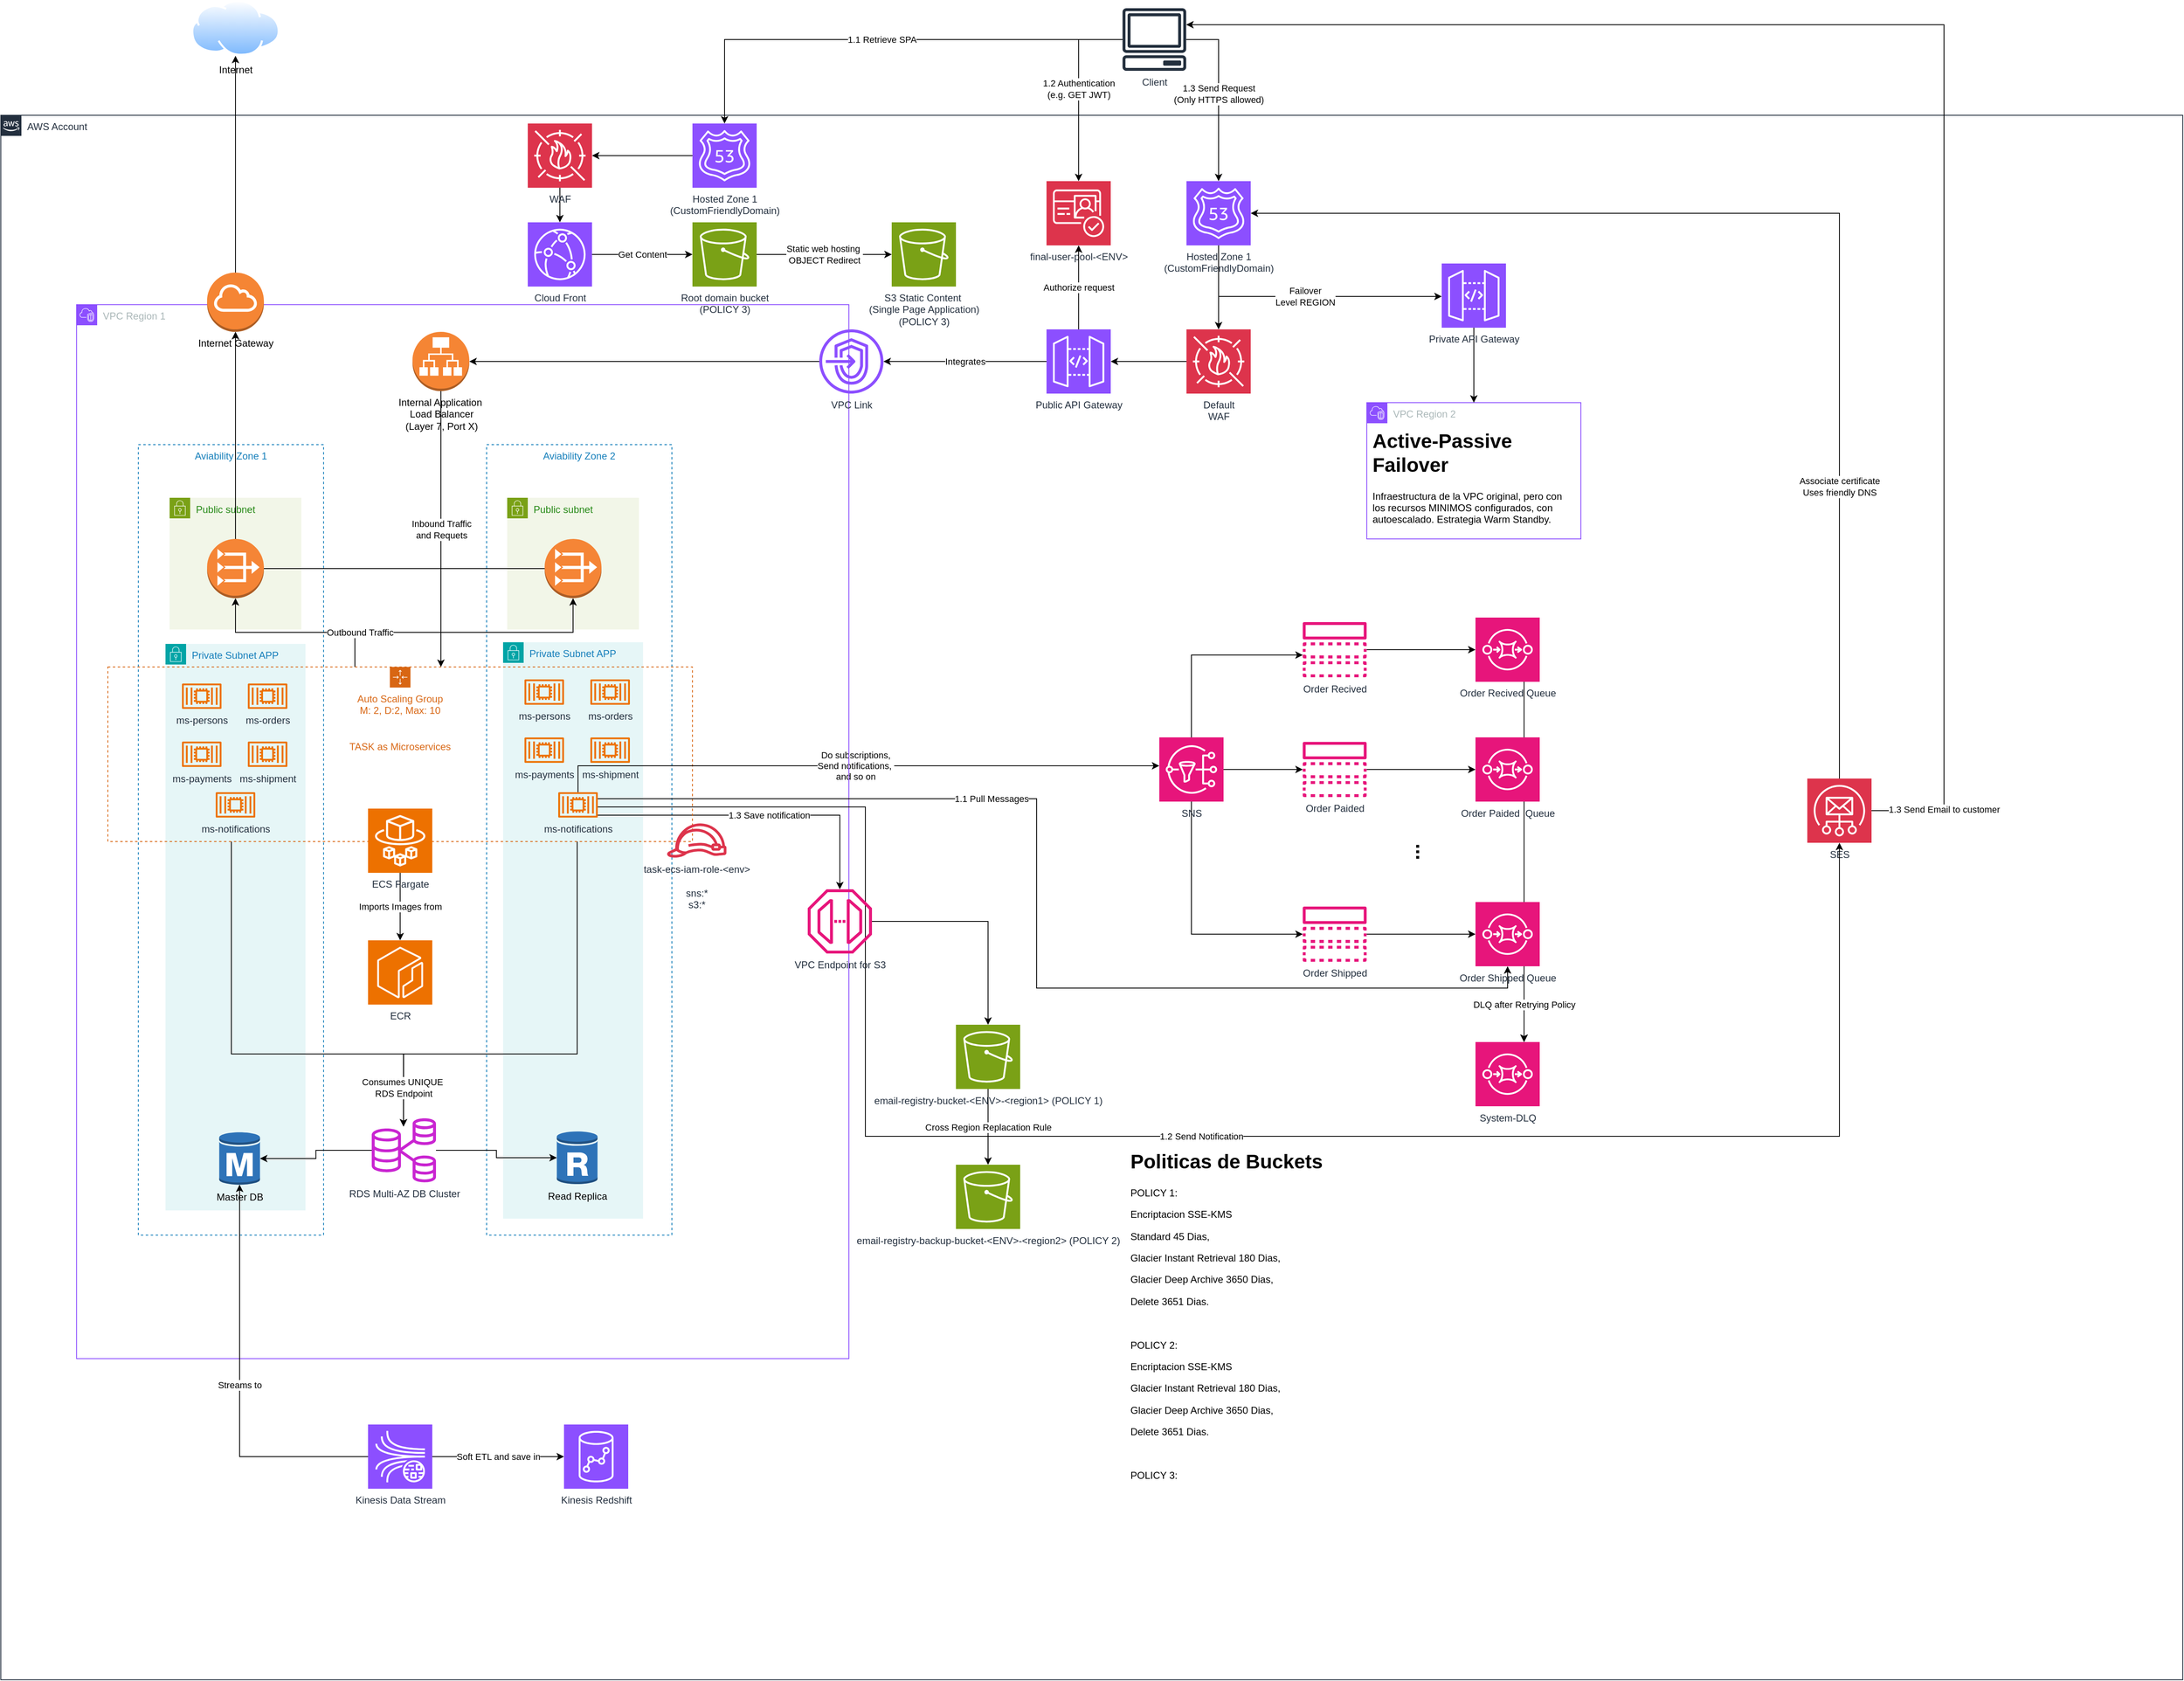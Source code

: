 <mxfile version="26.0.16">
  <diagram name="Página-1" id="UeyDWp3atbMxSJS5Hcny">
    <mxGraphModel dx="2193" dy="1872" grid="1" gridSize="10" guides="1" tooltips="1" connect="1" arrows="1" fold="1" page="1" pageScale="1" pageWidth="827" pageHeight="1169" math="0" shadow="0">
      <root>
        <mxCell id="0" />
        <mxCell id="1" parent="0" />
        <mxCell id="W8wxUIG6hcebt33dwh8t-103" value="Public subnet" style="points=[[0,0],[0.25,0],[0.5,0],[0.75,0],[1,0],[1,0.25],[1,0.5],[1,0.75],[1,1],[0.75,1],[0.5,1],[0.25,1],[0,1],[0,0.75],[0,0.5],[0,0.25]];outlineConnect=0;gradientColor=none;html=1;whiteSpace=wrap;fontSize=12;fontStyle=0;container=0;pointerEvents=0;collapsible=0;recursiveResize=0;shape=mxgraph.aws4.group;grIcon=mxgraph.aws4.group_security_group;grStroke=0;strokeColor=#7AA116;fillColor=#F2F6E8;verticalAlign=top;align=left;spacingLeft=30;fontColor=#248814;dashed=0;movable=1;resizable=1;rotatable=1;deletable=1;editable=1;locked=0;connectable=1;" parent="1" vertex="1">
          <mxGeometry x="35" y="364.5" width="160" height="160" as="geometry" />
        </mxCell>
        <mxCell id="W8wxUIG6hcebt33dwh8t-148" value="Aviability Zone 2" style="fillColor=none;strokeColor=#147EBA;dashed=1;verticalAlign=top;fontStyle=0;fontColor=#147EBA;whiteSpace=wrap;html=1;" parent="1" vertex="1">
          <mxGeometry x="10" y="300" width="225" height="960" as="geometry" />
        </mxCell>
        <mxCell id="W8wxUIG6hcebt33dwh8t-147" value="Aviability Zone 1" style="fillColor=none;strokeColor=#147EBA;dashed=1;verticalAlign=top;fontStyle=0;fontColor=#147EBA;whiteSpace=wrap;html=1;" parent="1" vertex="1">
          <mxGeometry x="-413" y="300" width="225" height="960" as="geometry" />
        </mxCell>
        <mxCell id="W8wxUIG6hcebt33dwh8t-63" value="Public subnet" style="points=[[0,0],[0.25,0],[0.5,0],[0.75,0],[1,0],[1,0.25],[1,0.5],[1,0.75],[1,1],[0.75,1],[0.5,1],[0.25,1],[0,1],[0,0.75],[0,0.5],[0,0.25]];outlineConnect=0;gradientColor=none;html=1;whiteSpace=wrap;fontSize=12;fontStyle=0;container=0;pointerEvents=0;collapsible=0;recursiveResize=0;shape=mxgraph.aws4.group;grIcon=mxgraph.aws4.group_security_group;grStroke=0;strokeColor=#7AA116;fillColor=#F2F6E8;verticalAlign=top;align=left;spacingLeft=30;fontColor=#248814;dashed=0;" parent="1" vertex="1">
          <mxGeometry x="-375" y="364.5" width="160" height="160" as="geometry" />
        </mxCell>
        <mxCell id="W8wxUIG6hcebt33dwh8t-146" style="edgeStyle=orthogonalEdgeStyle;rounded=0;orthogonalLoop=1;jettySize=auto;html=1;entryX=0.5;entryY=1;entryDx=0;entryDy=0;entryPerimeter=0;" parent="1" source="W8wxUIG6hcebt33dwh8t-104" target="W8wxUIG6hcebt33dwh8t-142" edge="1">
          <mxGeometry relative="1" as="geometry" />
        </mxCell>
        <mxCell id="W8wxUIG6hcebt33dwh8t-137" value="AWS Account" style="points=[[0,0],[0.25,0],[0.5,0],[0.75,0],[1,0],[1,0.25],[1,0.5],[1,0.75],[1,1],[0.75,1],[0.5,1],[0.25,1],[0,1],[0,0.75],[0,0.5],[0,0.25]];outlineConnect=0;gradientColor=none;html=1;whiteSpace=wrap;fontSize=12;fontStyle=0;container=0;pointerEvents=0;collapsible=0;recursiveResize=0;shape=mxgraph.aws4.group;grIcon=mxgraph.aws4.group_aws_cloud_alt;strokeColor=#232F3E;fillColor=none;verticalAlign=top;align=left;spacingLeft=30;fontColor=#232F3E;dashed=0;" parent="1" vertex="1">
          <mxGeometry x="-580" y="-100" width="2650" height="1900" as="geometry" />
        </mxCell>
        <mxCell id="W8wxUIG6hcebt33dwh8t-102" value="Private Subnet APP" style="points=[[0,0],[0.25,0],[0.5,0],[0.75,0],[1,0],[1,0.25],[1,0.5],[1,0.75],[1,1],[0.75,1],[0.5,1],[0.25,1],[0,1],[0,0.75],[0,0.5],[0,0.25]];outlineConnect=0;gradientColor=none;html=1;whiteSpace=wrap;fontSize=12;fontStyle=0;container=0;pointerEvents=0;collapsible=0;recursiveResize=0;shape=mxgraph.aws4.group;grIcon=mxgraph.aws4.group_security_group;grStroke=0;strokeColor=#00A4A6;fillColor=#E6F6F7;verticalAlign=top;align=left;spacingLeft=30;fontColor=#147EBA;dashed=0;movable=1;resizable=1;rotatable=1;deletable=1;editable=1;locked=0;connectable=1;" parent="1" vertex="1">
          <mxGeometry x="30" y="540" width="170" height="700" as="geometry" />
        </mxCell>
        <mxCell id="W8wxUIG6hcebt33dwh8t-8" style="edgeStyle=orthogonalEdgeStyle;rounded=0;orthogonalLoop=1;jettySize=auto;html=1;" parent="1" source="W8wxUIG6hcebt33dwh8t-2" target="W8wxUIG6hcebt33dwh8t-4" edge="1">
          <mxGeometry relative="1" as="geometry">
            <Array as="points">
              <mxPoint x="866" y="555.5" />
            </Array>
          </mxGeometry>
        </mxCell>
        <mxCell id="W8wxUIG6hcebt33dwh8t-9" style="edgeStyle=orthogonalEdgeStyle;rounded=0;orthogonalLoop=1;jettySize=auto;html=1;" parent="1" source="W8wxUIG6hcebt33dwh8t-2" target="W8wxUIG6hcebt33dwh8t-5" edge="1">
          <mxGeometry relative="1" as="geometry" />
        </mxCell>
        <mxCell id="W8wxUIG6hcebt33dwh8t-10" style="edgeStyle=orthogonalEdgeStyle;rounded=0;orthogonalLoop=1;jettySize=auto;html=1;" parent="1" source="W8wxUIG6hcebt33dwh8t-2" target="W8wxUIG6hcebt33dwh8t-6" edge="1">
          <mxGeometry relative="1" as="geometry">
            <Array as="points">
              <mxPoint x="866" y="894.5" />
            </Array>
          </mxGeometry>
        </mxCell>
        <mxCell id="W8wxUIG6hcebt33dwh8t-2" value="SNS" style="sketch=0;points=[[0,0,0],[0.25,0,0],[0.5,0,0],[0.75,0,0],[1,0,0],[0,1,0],[0.25,1,0],[0.5,1,0],[0.75,1,0],[1,1,0],[0,0.25,0],[0,0.5,0],[0,0.75,0],[1,0.25,0],[1,0.5,0],[1,0.75,0]];outlineConnect=0;fontColor=#232F3E;fillColor=#E7157B;strokeColor=#ffffff;dashed=0;verticalLabelPosition=bottom;verticalAlign=top;align=center;html=1;fontSize=12;fontStyle=0;aspect=fixed;shape=mxgraph.aws4.resourceIcon;resIcon=mxgraph.aws4.sns;" parent="1" vertex="1">
          <mxGeometry x="827" y="655.5" width="78" height="78" as="geometry" />
        </mxCell>
        <mxCell id="W8wxUIG6hcebt33dwh8t-18" style="edgeStyle=orthogonalEdgeStyle;rounded=0;orthogonalLoop=1;jettySize=auto;html=1;" parent="1" source="W8wxUIG6hcebt33dwh8t-4" target="W8wxUIG6hcebt33dwh8t-13" edge="1">
          <mxGeometry relative="1" as="geometry" />
        </mxCell>
        <mxCell id="W8wxUIG6hcebt33dwh8t-4" value="Order Recived" style="sketch=0;outlineConnect=0;fontColor=#232F3E;gradientColor=none;fillColor=#E7157B;strokeColor=none;dashed=0;verticalLabelPosition=bottom;verticalAlign=top;align=center;html=1;fontSize=12;fontStyle=0;aspect=fixed;pointerEvents=1;shape=mxgraph.aws4.topic;" parent="1" vertex="1">
          <mxGeometry x="1001" y="515.5" width="78" height="67" as="geometry" />
        </mxCell>
        <mxCell id="W8wxUIG6hcebt33dwh8t-17" style="edgeStyle=orthogonalEdgeStyle;rounded=0;orthogonalLoop=1;jettySize=auto;html=1;" parent="1" source="W8wxUIG6hcebt33dwh8t-5" target="W8wxUIG6hcebt33dwh8t-14" edge="1">
          <mxGeometry relative="1" as="geometry" />
        </mxCell>
        <mxCell id="W8wxUIG6hcebt33dwh8t-5" value="Order Paided" style="sketch=0;outlineConnect=0;fontColor=#232F3E;gradientColor=none;fillColor=#E7157B;strokeColor=none;dashed=0;verticalLabelPosition=bottom;verticalAlign=top;align=center;html=1;fontSize=12;fontStyle=0;aspect=fixed;pointerEvents=1;shape=mxgraph.aws4.topic;" parent="1" vertex="1">
          <mxGeometry x="1001" y="661" width="78" height="67" as="geometry" />
        </mxCell>
        <mxCell id="W8wxUIG6hcebt33dwh8t-16" style="edgeStyle=orthogonalEdgeStyle;rounded=0;orthogonalLoop=1;jettySize=auto;html=1;" parent="1" source="W8wxUIG6hcebt33dwh8t-6" target="W8wxUIG6hcebt33dwh8t-15" edge="1">
          <mxGeometry relative="1" as="geometry" />
        </mxCell>
        <mxCell id="W8wxUIG6hcebt33dwh8t-6" value="Order Shipped" style="sketch=0;outlineConnect=0;fontColor=#232F3E;gradientColor=none;fillColor=#E7157B;strokeColor=none;dashed=0;verticalLabelPosition=bottom;verticalAlign=top;align=center;html=1;fontSize=12;fontStyle=0;aspect=fixed;pointerEvents=1;shape=mxgraph.aws4.topic;" parent="1" vertex="1">
          <mxGeometry x="1001" y="861" width="78" height="67" as="geometry" />
        </mxCell>
        <mxCell id="W8wxUIG6hcebt33dwh8t-34" value="Cross Region Replacation Rule" style="edgeStyle=orthogonalEdgeStyle;rounded=0;orthogonalLoop=1;jettySize=auto;html=1;" parent="1" source="W8wxUIG6hcebt33dwh8t-11" target="W8wxUIG6hcebt33dwh8t-33" edge="1">
          <mxGeometry relative="1" as="geometry">
            <mxPoint as="offset" />
          </mxGeometry>
        </mxCell>
        <mxCell id="W8wxUIG6hcebt33dwh8t-11" value="email-registry-bucket-&amp;lt;ENV&amp;gt;-&amp;lt;region1&amp;gt; (POLICY 1)" style="sketch=0;points=[[0,0,0],[0.25,0,0],[0.5,0,0],[0.75,0,0],[1,0,0],[0,1,0],[0.25,1,0],[0.5,1,0],[0.75,1,0],[1,1,0],[0,0.25,0],[0,0.5,0],[0,0.75,0],[1,0.25,0],[1,0.5,0],[1,0.75,0]];outlineConnect=0;fontColor=#232F3E;fillColor=#7AA116;strokeColor=#ffffff;dashed=0;verticalLabelPosition=bottom;verticalAlign=top;align=center;html=1;fontSize=12;fontStyle=0;aspect=fixed;shape=mxgraph.aws4.resourceIcon;resIcon=mxgraph.aws4.s3;" parent="1" vertex="1">
          <mxGeometry x="580" y="1004.5" width="78" height="78" as="geometry" />
        </mxCell>
        <mxCell id="W8wxUIG6hcebt33dwh8t-12" value="&lt;h1 style=&quot;margin-top: 0px;&quot;&gt;Politicas de Buckets&lt;/h1&gt;&lt;p&gt;&lt;span style=&quot;background-color: transparent; color: light-dark(rgb(0, 0, 0), rgb(255, 255, 255));&quot;&gt;POLICY 1:&lt;/span&gt;&lt;br&gt;&lt;/p&gt;&lt;p&gt;Encriptacion SSE-KMS&lt;span style=&quot;background-color: transparent; color: light-dark(rgb(0, 0, 0), rgb(255, 255, 255));&quot;&gt;&lt;br&gt;&lt;/span&gt;&lt;/p&gt;&lt;p&gt;Standard 45 Dias,&lt;/p&gt;&lt;p&gt;Glacier Instant Retrieval 180 Dias,&lt;/p&gt;&lt;p&gt;&lt;span style=&quot;background-color: transparent; color: light-dark(rgb(0, 0, 0), rgb(255, 255, 255));&quot;&gt;Glacier Deep Archive 3650 Dias,&lt;/span&gt;&lt;br&gt;&lt;/p&gt;&lt;p&gt;&lt;span style=&quot;background-color: transparent; color: light-dark(rgb(0, 0, 0), rgb(255, 255, 255));&quot;&gt;Delete 3651 Dias.&lt;/span&gt;&lt;/p&gt;&lt;p&gt;&lt;span style=&quot;background-color: transparent; color: light-dark(rgb(0, 0, 0), rgb(255, 255, 255));&quot;&gt;&lt;br&gt;&lt;/span&gt;&lt;/p&gt;&lt;p&gt;POLICY 2:&lt;/p&gt;&lt;p&gt;Encriptacion SSE-KMS&lt;br&gt;&lt;/p&gt;&lt;p&gt;&lt;span style=&quot;background-color: transparent; color: light-dark(rgb(0, 0, 0), rgb(255, 255, 255));&quot;&gt;Glacier Instant Retrieval 180 Dias,&lt;/span&gt;&lt;br&gt;&lt;/p&gt;&lt;p&gt;&lt;span style=&quot;background-color: transparent; color: light-dark(rgb(0, 0, 0), rgb(255, 255, 255));&quot;&gt;Glacier Deep Archive 3650 Dias,&lt;/span&gt;&lt;br&gt;&lt;/p&gt;&lt;p&gt;&lt;span style=&quot;background-color: transparent; color: light-dark(rgb(0, 0, 0), rgb(255, 255, 255));&quot;&gt;Delete 3651 Dias.&lt;/span&gt;&lt;/p&gt;&lt;p&gt;&lt;span style=&quot;background-color: transparent; color: light-dark(rgb(0, 0, 0), rgb(255, 255, 255));&quot;&gt;&lt;br&gt;&lt;/span&gt;&lt;/p&gt;&lt;p&gt;&lt;span style=&quot;background-color: transparent; color: light-dark(rgb(0, 0, 0), rgb(255, 255, 255));&quot;&gt;POLICY 3:&lt;/span&gt;&lt;/p&gt;&lt;p&gt;&lt;span style=&quot;background-color: transparent; color: light-dark(rgb(0, 0, 0), rgb(255, 255, 255));&quot;&gt;&lt;br&gt;&lt;/span&gt;&lt;/p&gt;" style="text;html=1;whiteSpace=wrap;overflow=hidden;rounded=0;" parent="1" vertex="1">
          <mxGeometry x="790" y="1150" width="380" height="600" as="geometry" />
        </mxCell>
        <mxCell id="W8wxUIG6hcebt33dwh8t-37" style="edgeStyle=orthogonalEdgeStyle;rounded=0;orthogonalLoop=1;jettySize=auto;html=1;" parent="1" edge="1">
          <mxGeometry relative="1" as="geometry">
            <mxPoint x="1270" y="588" as="sourcePoint" />
            <mxPoint x="1270" y="1025.5" as="targetPoint" />
          </mxGeometry>
        </mxCell>
        <mxCell id="W8wxUIG6hcebt33dwh8t-13" value="Order Recived Queue" style="sketch=0;points=[[0,0,0],[0.25,0,0],[0.5,0,0],[0.75,0,0],[1,0,0],[0,1,0],[0.25,1,0],[0.5,1,0],[0.75,1,0],[1,1,0],[0,0.25,0],[0,0.5,0],[0,0.75,0],[1,0.25,0],[1,0.5,0],[1,0.75,0]];outlineConnect=0;fontColor=#232F3E;fillColor=#E7157B;strokeColor=#ffffff;dashed=0;verticalLabelPosition=bottom;verticalAlign=top;align=center;html=1;fontSize=12;fontStyle=0;aspect=fixed;shape=mxgraph.aws4.resourceIcon;resIcon=mxgraph.aws4.sqs;" parent="1" vertex="1">
          <mxGeometry x="1211" y="510" width="78" height="78" as="geometry" />
        </mxCell>
        <mxCell id="W8wxUIG6hcebt33dwh8t-38" style="edgeStyle=orthogonalEdgeStyle;rounded=0;orthogonalLoop=1;jettySize=auto;html=1;" parent="1" edge="1">
          <mxGeometry relative="1" as="geometry">
            <mxPoint x="1270" y="733.5" as="sourcePoint" />
            <mxPoint x="1270" y="1025.5" as="targetPoint" />
          </mxGeometry>
        </mxCell>
        <mxCell id="W8wxUIG6hcebt33dwh8t-14" value="Order Paided&amp;nbsp;&amp;nbsp;Queue" style="sketch=0;points=[[0,0,0],[0.25,0,0],[0.5,0,0],[0.75,0,0],[1,0,0],[0,1,0],[0.25,1,0],[0.5,1,0],[0.75,1,0],[1,1,0],[0,0.25,0],[0,0.5,0],[0,0.75,0],[1,0.25,0],[1,0.5,0],[1,0.75,0]];outlineConnect=0;fontColor=#232F3E;fillColor=#E7157B;strokeColor=#ffffff;dashed=0;verticalLabelPosition=bottom;verticalAlign=top;align=center;html=1;fontSize=12;fontStyle=0;aspect=fixed;shape=mxgraph.aws4.resourceIcon;resIcon=mxgraph.aws4.sqs;" parent="1" vertex="1">
          <mxGeometry x="1211" y="655.5" width="78" height="78" as="geometry" />
        </mxCell>
        <mxCell id="W8wxUIG6hcebt33dwh8t-15" value="Order Shipped Queue" style="sketch=0;points=[[0,0,0],[0.25,0,0],[0.5,0,0],[0.75,0,0],[1,0,0],[0,1,0],[0.25,1,0],[0.5,1,0],[0.75,1,0],[1,1,0],[0,0.25,0],[0,0.5,0],[0,0.75,0],[1,0.25,0],[1,0.5,0],[1,0.75,0]];outlineConnect=0;fontColor=#232F3E;fillColor=#E7157B;strokeColor=#ffffff;dashed=0;verticalLabelPosition=bottom;verticalAlign=top;align=center;html=1;fontSize=12;fontStyle=0;aspect=fixed;shape=mxgraph.aws4.resourceIcon;resIcon=mxgraph.aws4.sqs;" parent="1" vertex="1">
          <mxGeometry x="1211" y="855.5" width="78" height="78" as="geometry" />
        </mxCell>
        <mxCell id="W8wxUIG6hcebt33dwh8t-32" value="1.3 Save notification" style="edgeStyle=orthogonalEdgeStyle;rounded=0;orthogonalLoop=1;jettySize=auto;html=1;" parent="1" source="W8wxUIG6hcebt33dwh8t-128" target="yXCmuLq85bu9272WF-M7-2" edge="1">
          <mxGeometry x="0.084" relative="1" as="geometry">
            <mxPoint x="619" y="783.5" as="sourcePoint" />
            <Array as="points">
              <mxPoint x="439" y="750" />
            </Array>
            <mxPoint as="offset" />
          </mxGeometry>
        </mxCell>
        <mxCell id="W8wxUIG6hcebt33dwh8t-151" value="1.3 Send Email to customer" style="edgeStyle=orthogonalEdgeStyle;rounded=0;orthogonalLoop=1;jettySize=auto;html=1;" parent="1" source="W8wxUIG6hcebt33dwh8t-23" target="W8wxUIG6hcebt33dwh8t-45" edge="1">
          <mxGeometry x="-0.909" relative="1" as="geometry">
            <Array as="points">
              <mxPoint x="1780" y="744" />
              <mxPoint x="1780" y="-210" />
            </Array>
            <mxPoint as="offset" />
          </mxGeometry>
        </mxCell>
        <mxCell id="W8wxUIG6hcebt33dwh8t-23" value="SES" style="sketch=0;points=[[0,0,0],[0.25,0,0],[0.5,0,0],[0.75,0,0],[1,0,0],[0,1,0],[0.25,1,0],[0.5,1,0],[0.75,1,0],[1,1,0],[0,0.25,0],[0,0.5,0],[0,0.75,0],[1,0.25,0],[1,0.5,0],[1,0.75,0]];outlineConnect=0;fontColor=#232F3E;fillColor=#DD344C;strokeColor=#ffffff;dashed=0;verticalLabelPosition=bottom;verticalAlign=top;align=center;html=1;fontSize=12;fontStyle=0;aspect=fixed;shape=mxgraph.aws4.resourceIcon;resIcon=mxgraph.aws4.simple_email_service;" parent="1" vertex="1">
          <mxGeometry x="1614" y="705.5" width="78" height="78" as="geometry" />
        </mxCell>
        <mxCell id="W8wxUIG6hcebt33dwh8t-53" style="edgeStyle=orthogonalEdgeStyle;rounded=0;orthogonalLoop=1;jettySize=auto;html=1;" parent="1" source="W8wxUIG6hcebt33dwh8t-28" target="W8wxUIG6hcebt33dwh8t-52" edge="1">
          <mxGeometry relative="1" as="geometry" />
        </mxCell>
        <mxCell id="vb863O5oUdCs1b9omrCE-2" value="Failover&lt;div&gt;Level REGION&lt;/div&gt;" style="edgeStyle=orthogonalEdgeStyle;rounded=0;orthogonalLoop=1;jettySize=auto;html=1;" parent="1" source="W8wxUIG6hcebt33dwh8t-28" target="W8wxUIG6hcebt33dwh8t-157" edge="1">
          <mxGeometry relative="1" as="geometry">
            <Array as="points">
              <mxPoint x="899" y="120" />
            </Array>
          </mxGeometry>
        </mxCell>
        <mxCell id="W8wxUIG6hcebt33dwh8t-28" value="Hosted Zone 1&lt;div&gt;(CustomFriendlyDomain)&lt;/div&gt;" style="sketch=0;points=[[0,0,0],[0.25,0,0],[0.5,0,0],[0.75,0,0],[1,0,0],[0,1,0],[0.25,1,0],[0.5,1,0],[0.75,1,0],[1,1,0],[0,0.25,0],[0,0.5,0],[0,0.75,0],[1,0.25,0],[1,0.5,0],[1,0.75,0]];outlineConnect=0;fontColor=#232F3E;fillColor=#8C4FFF;strokeColor=#ffffff;dashed=0;verticalLabelPosition=bottom;verticalAlign=top;align=center;html=1;fontSize=12;fontStyle=0;aspect=fixed;shape=mxgraph.aws4.resourceIcon;resIcon=mxgraph.aws4.route_53;" parent="1" vertex="1">
          <mxGeometry x="860" y="-20" width="78" height="78" as="geometry" />
        </mxCell>
        <mxCell id="W8wxUIG6hcebt33dwh8t-30" value="&lt;h1 style=&quot;margin-top: 0px;&quot;&gt;...&lt;/h1&gt;" style="text;html=1;whiteSpace=wrap;overflow=hidden;rounded=0;rotation=90;" parent="1" vertex="1">
          <mxGeometry x="1131" y="775.5" width="30" height="44.5" as="geometry" />
        </mxCell>
        <mxCell id="W8wxUIG6hcebt33dwh8t-33" value="email-registry-backup-bucket-&amp;lt;ENV&amp;gt;-&amp;lt;region2&amp;gt;&amp;nbsp;(POLICY 2)" style="sketch=0;points=[[0,0,0],[0.25,0,0],[0.5,0,0],[0.75,0,0],[1,0,0],[0,1,0],[0.25,1,0],[0.5,1,0],[0.75,1,0],[1,1,0],[0,0.25,0],[0,0.5,0],[0,0.75,0],[1,0.25,0],[1,0.5,0],[1,0.75,0]];outlineConnect=0;fontColor=#232F3E;fillColor=#7AA116;strokeColor=#ffffff;dashed=0;verticalLabelPosition=bottom;verticalAlign=top;align=center;html=1;fontSize=12;fontStyle=0;aspect=fixed;shape=mxgraph.aws4.resourceIcon;resIcon=mxgraph.aws4.s3;" parent="1" vertex="1">
          <mxGeometry x="580" y="1174.5" width="78" height="78" as="geometry" />
        </mxCell>
        <mxCell id="W8wxUIG6hcebt33dwh8t-35" value="System-DLQ" style="sketch=0;points=[[0,0,0],[0.25,0,0],[0.5,0,0],[0.75,0,0],[1,0,0],[0,1,0],[0.25,1,0],[0.5,1,0],[0.75,1,0],[1,1,0],[0,0.25,0],[0,0.5,0],[0,0.75,0],[1,0.25,0],[1,0.5,0],[1,0.75,0]];outlineConnect=0;fontColor=#232F3E;fillColor=#E7157B;strokeColor=#ffffff;dashed=0;verticalLabelPosition=bottom;verticalAlign=top;align=center;html=1;fontSize=12;fontStyle=0;aspect=fixed;shape=mxgraph.aws4.resourceIcon;resIcon=mxgraph.aws4.sqs;" parent="1" vertex="1">
          <mxGeometry x="1211" y="1025.5" width="78" height="78" as="geometry" />
        </mxCell>
        <mxCell id="W8wxUIG6hcebt33dwh8t-39" value="DLQ after Retrying Policy" style="edgeStyle=orthogonalEdgeStyle;rounded=0;orthogonalLoop=1;jettySize=auto;html=1;entryX=0.5;entryY=0;entryDx=0;entryDy=0;entryPerimeter=0;" parent="1" edge="1">
          <mxGeometry relative="1" as="geometry">
            <mxPoint x="1270" y="933.5" as="sourcePoint" />
            <mxPoint x="1270" y="1025.5" as="targetPoint" />
          </mxGeometry>
        </mxCell>
        <mxCell id="W8wxUIG6hcebt33dwh8t-44" value="Get Content" style="edgeStyle=orthogonalEdgeStyle;rounded=0;orthogonalLoop=1;jettySize=auto;html=1;" parent="1" source="W8wxUIG6hcebt33dwh8t-41" target="W8wxUIG6hcebt33dwh8t-43" edge="1">
          <mxGeometry relative="1" as="geometry" />
        </mxCell>
        <mxCell id="W8wxUIG6hcebt33dwh8t-41" value="Cloud Front" style="sketch=0;points=[[0,0,0],[0.25,0,0],[0.5,0,0],[0.75,0,0],[1,0,0],[0,1,0],[0.25,1,0],[0.5,1,0],[0.75,1,0],[1,1,0],[0,0.25,0],[0,0.5,0],[0,0.75,0],[1,0.25,0],[1,0.5,0],[1,0.75,0]];outlineConnect=0;fontColor=#232F3E;fillColor=#8C4FFF;strokeColor=#ffffff;dashed=0;verticalLabelPosition=bottom;verticalAlign=top;align=center;html=1;fontSize=12;fontStyle=0;aspect=fixed;shape=mxgraph.aws4.resourceIcon;resIcon=mxgraph.aws4.cloudfront;" parent="1" vertex="1">
          <mxGeometry x="60" y="30" width="78" height="78" as="geometry" />
        </mxCell>
        <mxCell id="W8wxUIG6hcebt33dwh8t-42" value="final-user-pool-&amp;lt;ENV&amp;gt;" style="sketch=0;points=[[0,0,0],[0.25,0,0],[0.5,0,0],[0.75,0,0],[1,0,0],[0,1,0],[0.25,1,0],[0.5,1,0],[0.75,1,0],[1,1,0],[0,0.25,0],[0,0.5,0],[0,0.75,0],[1,0.25,0],[1,0.5,0],[1,0.75,0]];outlineConnect=0;fontColor=#232F3E;fillColor=#DD344C;strokeColor=#ffffff;dashed=0;verticalLabelPosition=bottom;verticalAlign=top;align=center;html=1;fontSize=12;fontStyle=0;aspect=fixed;shape=mxgraph.aws4.resourceIcon;resIcon=mxgraph.aws4.cognito;" parent="1" vertex="1">
          <mxGeometry x="690" y="-20" width="78" height="78" as="geometry" />
        </mxCell>
        <mxCell id="yXCmuLq85bu9272WF-M7-14" value="Static web hosting&amp;nbsp;&lt;div&gt;OBJECT Redirect&lt;/div&gt;" style="edgeStyle=orthogonalEdgeStyle;rounded=0;orthogonalLoop=1;jettySize=auto;html=1;" parent="1" source="W8wxUIG6hcebt33dwh8t-43" target="yXCmuLq85bu9272WF-M7-13" edge="1">
          <mxGeometry relative="1" as="geometry" />
        </mxCell>
        <mxCell id="W8wxUIG6hcebt33dwh8t-43" value="Root domain bucket&lt;br&gt;&lt;div&gt;&lt;span style=&quot;background-color: transparent; color: light-dark(rgb(35, 47, 62), rgb(189, 199, 212));&quot;&gt;(POLICY 3)&lt;/span&gt;&lt;/div&gt;" style="sketch=0;points=[[0,0,0],[0.25,0,0],[0.5,0,0],[0.75,0,0],[1,0,0],[0,1,0],[0.25,1,0],[0.5,1,0],[0.75,1,0],[1,1,0],[0,0.25,0],[0,0.5,0],[0,0.75,0],[1,0.25,0],[1,0.5,0],[1,0.75,0]];outlineConnect=0;fontColor=#232F3E;fillColor=#7AA116;strokeColor=#ffffff;dashed=0;verticalLabelPosition=bottom;verticalAlign=top;align=center;html=1;fontSize=12;fontStyle=0;aspect=fixed;shape=mxgraph.aws4.resourceIcon;resIcon=mxgraph.aws4.s3;" parent="1" vertex="1">
          <mxGeometry x="260" y="30" width="78" height="78" as="geometry" />
        </mxCell>
        <mxCell id="W8wxUIG6hcebt33dwh8t-47" value="1.2 Authentication&lt;div&gt;(e.g. GET JWT)&lt;/div&gt;" style="edgeStyle=orthogonalEdgeStyle;rounded=0;orthogonalLoop=1;jettySize=auto;html=1;" parent="1" source="W8wxUIG6hcebt33dwh8t-45" target="W8wxUIG6hcebt33dwh8t-42" edge="1">
          <mxGeometry x="0.003" relative="1" as="geometry">
            <mxPoint as="offset" />
          </mxGeometry>
        </mxCell>
        <mxCell id="W8wxUIG6hcebt33dwh8t-49" value="1.3 Send Request&lt;div&gt;(Only HTTPS allowed)&lt;/div&gt;" style="edgeStyle=orthogonalEdgeStyle;rounded=0;orthogonalLoop=1;jettySize=auto;html=1;" parent="1" source="W8wxUIG6hcebt33dwh8t-45" target="W8wxUIG6hcebt33dwh8t-28" edge="1">
          <mxGeometry relative="1" as="geometry" />
        </mxCell>
        <mxCell id="MJlRMA11UOelgyCEUxNU-2" value="1.1 Retrieve SPA" style="edgeStyle=orthogonalEdgeStyle;rounded=0;orthogonalLoop=1;jettySize=auto;html=1;" parent="1" source="W8wxUIG6hcebt33dwh8t-45" target="L2LEEDKRjl16BNe4IO56-10" edge="1">
          <mxGeometry relative="1" as="geometry" />
        </mxCell>
        <mxCell id="W8wxUIG6hcebt33dwh8t-45" value="Client" style="sketch=0;outlineConnect=0;fontColor=#232F3E;gradientColor=none;fillColor=#232F3D;strokeColor=none;dashed=0;verticalLabelPosition=bottom;verticalAlign=top;align=center;html=1;fontSize=12;fontStyle=0;aspect=fixed;pointerEvents=1;shape=mxgraph.aws4.client;" parent="1" vertex="1">
          <mxGeometry x="782" y="-230" width="78" height="76" as="geometry" />
        </mxCell>
        <mxCell id="W8wxUIG6hcebt33dwh8t-150" value="Authorize request" style="edgeStyle=orthogonalEdgeStyle;rounded=0;orthogonalLoop=1;jettySize=auto;html=1;" parent="1" source="W8wxUIG6hcebt33dwh8t-48" target="W8wxUIG6hcebt33dwh8t-42" edge="1">
          <mxGeometry relative="1" as="geometry" />
        </mxCell>
        <mxCell id="yXCmuLq85bu9272WF-M7-10" value="Integrates" style="edgeStyle=orthogonalEdgeStyle;rounded=0;orthogonalLoop=1;jettySize=auto;html=1;" parent="1" source="W8wxUIG6hcebt33dwh8t-48" target="yXCmuLq85bu9272WF-M7-11" edge="1">
          <mxGeometry relative="1" as="geometry">
            <mxPoint x="298" y="199" as="targetPoint" />
          </mxGeometry>
        </mxCell>
        <mxCell id="W8wxUIG6hcebt33dwh8t-48" value="Public API Gateway" style="sketch=0;points=[[0,0,0],[0.25,0,0],[0.5,0,0],[0.75,0,0],[1,0,0],[0,1,0],[0.25,1,0],[0.5,1,0],[0.75,1,0],[1,1,0],[0,0.25,0],[0,0.5,0],[0,0.75,0],[1,0.25,0],[1,0.5,0],[1,0.75,0]];outlineConnect=0;fontColor=#232F3E;fillColor=#8C4FFF;strokeColor=#ffffff;dashed=0;verticalLabelPosition=bottom;verticalAlign=top;align=center;html=1;fontSize=12;fontStyle=0;aspect=fixed;shape=mxgraph.aws4.resourceIcon;resIcon=mxgraph.aws4.api_gateway;" parent="1" vertex="1">
          <mxGeometry x="690" y="160" width="78" height="78" as="geometry" />
        </mxCell>
        <mxCell id="W8wxUIG6hcebt33dwh8t-51" value="Associate certificate&lt;div&gt;Uses friendly DNS&lt;/div&gt;" style="edgeStyle=orthogonalEdgeStyle;rounded=0;orthogonalLoop=1;jettySize=auto;html=1;entryX=1;entryY=0.5;entryDx=0;entryDy=0;entryPerimeter=0;" parent="1" source="W8wxUIG6hcebt33dwh8t-23" target="W8wxUIG6hcebt33dwh8t-28" edge="1">
          <mxGeometry x="-0.494" relative="1" as="geometry">
            <Array as="points">
              <mxPoint x="1653" y="19" />
            </Array>
            <mxPoint as="offset" />
          </mxGeometry>
        </mxCell>
        <mxCell id="W8wxUIG6hcebt33dwh8t-54" style="edgeStyle=orthogonalEdgeStyle;rounded=0;orthogonalLoop=1;jettySize=auto;html=1;" parent="1" source="W8wxUIG6hcebt33dwh8t-52" target="W8wxUIG6hcebt33dwh8t-48" edge="1">
          <mxGeometry relative="1" as="geometry" />
        </mxCell>
        <mxCell id="W8wxUIG6hcebt33dwh8t-52" value="Default&lt;div&gt;WAF&lt;/div&gt;" style="sketch=0;points=[[0,0,0],[0.25,0,0],[0.5,0,0],[0.75,0,0],[1,0,0],[0,1,0],[0.25,1,0],[0.5,1,0],[0.75,1,0],[1,1,0],[0,0.25,0],[0,0.5,0],[0,0.75,0],[1,0.25,0],[1,0.5,0],[1,0.75,0]];outlineConnect=0;fontColor=#232F3E;fillColor=#DD344C;strokeColor=#ffffff;dashed=0;verticalLabelPosition=bottom;verticalAlign=top;align=center;html=1;fontSize=12;fontStyle=0;aspect=fixed;shape=mxgraph.aws4.resourceIcon;resIcon=mxgraph.aws4.waf;" parent="1" vertex="1">
          <mxGeometry x="860" y="160" width="78" height="78" as="geometry" />
        </mxCell>
        <mxCell id="W8wxUIG6hcebt33dwh8t-62" value="Private Subnet APP" style="points=[[0,0],[0.25,0],[0.5,0],[0.75,0],[1,0],[1,0.25],[1,0.5],[1,0.75],[1,1],[0.75,1],[0.5,1],[0.25,1],[0,1],[0,0.75],[0,0.5],[0,0.25]];outlineConnect=0;gradientColor=none;html=1;whiteSpace=wrap;fontSize=12;fontStyle=0;container=0;pointerEvents=0;collapsible=0;recursiveResize=0;shape=mxgraph.aws4.group;grIcon=mxgraph.aws4.group_security_group;grStroke=0;strokeColor=#00A4A6;fillColor=#E6F6F7;verticalAlign=top;align=left;spacingLeft=30;fontColor=#147EBA;dashed=0;" parent="1" vertex="1">
          <mxGeometry x="-380" y="542" width="170" height="688" as="geometry" />
        </mxCell>
        <mxCell id="W8wxUIG6hcebt33dwh8t-117" style="edgeStyle=orthogonalEdgeStyle;rounded=0;orthogonalLoop=1;jettySize=auto;html=1;" parent="1" source="W8wxUIG6hcebt33dwh8t-69" edge="1">
          <mxGeometry relative="1" as="geometry">
            <mxPoint x="-90.947" y="1128.099" as="targetPoint" />
            <Array as="points">
              <mxPoint x="-300" y="1040" />
              <mxPoint x="-91" y="1040" />
            </Array>
          </mxGeometry>
        </mxCell>
        <mxCell id="W8wxUIG6hcebt33dwh8t-118" value="Consumes UNIQUE&amp;nbsp;&lt;div&gt;RDS Endpoint&lt;/div&gt;" style="edgeStyle=orthogonalEdgeStyle;rounded=0;orthogonalLoop=1;jettySize=auto;html=1;" parent="1" source="W8wxUIG6hcebt33dwh8t-69" edge="1">
          <mxGeometry x="0.827" relative="1" as="geometry">
            <mxPoint x="-90.947" y="1128.099" as="targetPoint" />
            <Array as="points">
              <mxPoint x="120" y="1040" />
              <mxPoint x="-91" y="1040" />
            </Array>
            <mxPoint y="1" as="offset" />
          </mxGeometry>
        </mxCell>
        <mxCell id="W8wxUIG6hcebt33dwh8t-140" style="edgeStyle=orthogonalEdgeStyle;rounded=0;orthogonalLoop=1;jettySize=auto;html=1;" parent="1" source="W8wxUIG6hcebt33dwh8t-69" target="W8wxUIG6hcebt33dwh8t-64" edge="1">
          <mxGeometry relative="1" as="geometry">
            <Array as="points">
              <mxPoint x="-150" y="528" />
              <mxPoint x="-295" y="528" />
            </Array>
          </mxGeometry>
        </mxCell>
        <mxCell id="W8wxUIG6hcebt33dwh8t-141" value="Outbound Traffic" style="edgeStyle=orthogonalEdgeStyle;rounded=0;orthogonalLoop=1;jettySize=auto;html=1;" parent="1" source="W8wxUIG6hcebt33dwh8t-69" target="W8wxUIG6hcebt33dwh8t-104" edge="1">
          <mxGeometry x="-0.727" relative="1" as="geometry">
            <Array as="points">
              <mxPoint x="-150" y="528" />
              <mxPoint x="115" y="528" />
            </Array>
            <mxPoint as="offset" />
          </mxGeometry>
        </mxCell>
        <mxCell id="W8wxUIG6hcebt33dwh8t-69" value="Auto Scaling Group&lt;div&gt;M: 2, D:2, Max: 10&lt;/div&gt;&lt;div&gt;&lt;br&gt;&lt;/div&gt;&lt;div&gt;&lt;br&gt;&lt;/div&gt;&lt;div&gt;TASK as Microservices&lt;/div&gt;" style="points=[[0,0],[0.25,0],[0.5,0],[0.75,0],[1,0],[1,0.25],[1,0.5],[1,0.75],[1,1],[0.75,1],[0.5,1],[0.25,1],[0,1],[0,0.75],[0,0.5],[0,0.25]];outlineConnect=0;gradientColor=none;html=1;whiteSpace=wrap;fontSize=12;fontStyle=0;container=0;pointerEvents=0;collapsible=0;recursiveResize=0;shape=mxgraph.aws4.groupCenter;grIcon=mxgraph.aws4.group_auto_scaling_group;grStroke=1;strokeColor=#D86613;fillColor=none;verticalAlign=top;align=center;fontColor=#D86613;dashed=1;spacingTop=25;" parent="1" vertex="1">
          <mxGeometry x="-450" y="570" width="710" height="212" as="geometry" />
        </mxCell>
        <mxCell id="W8wxUIG6hcebt33dwh8t-78" value="Imports Images from" style="edgeStyle=orthogonalEdgeStyle;rounded=0;orthogonalLoop=1;jettySize=auto;html=1;" parent="1" source="W8wxUIG6hcebt33dwh8t-70" target="W8wxUIG6hcebt33dwh8t-71" edge="1">
          <mxGeometry relative="1" as="geometry" />
        </mxCell>
        <mxCell id="W8wxUIG6hcebt33dwh8t-70" value="ECS Fargate" style="sketch=0;points=[[0,0,0],[0.25,0,0],[0.5,0,0],[0.75,0,0],[1,0,0],[0,1,0],[0.25,1,0],[0.5,1,0],[0.75,1,0],[1,1,0],[0,0.25,0],[0,0.5,0],[0,0.75,0],[1,0.25,0],[1,0.5,0],[1,0.75,0]];outlineConnect=0;fontColor=#232F3E;fillColor=#ED7100;strokeColor=#ffffff;dashed=0;verticalLabelPosition=bottom;verticalAlign=top;align=center;html=1;fontSize=12;fontStyle=0;aspect=fixed;shape=mxgraph.aws4.resourceIcon;resIcon=mxgraph.aws4.fargate;" parent="1" vertex="1">
          <mxGeometry x="-134" y="742" width="78" height="78" as="geometry" />
        </mxCell>
        <mxCell id="W8wxUIG6hcebt33dwh8t-71" value="ECR" style="sketch=0;points=[[0,0,0],[0.25,0,0],[0.5,0,0],[0.75,0,0],[1,0,0],[0,1,0],[0.25,1,0],[0.5,1,0],[0.75,1,0],[1,1,0],[0,0.25,0],[0,0.5,0],[0,0.75,0],[1,0.25,0],[1,0.5,0],[1,0.75,0]];outlineConnect=0;fontColor=#232F3E;fillColor=#ED7100;strokeColor=#ffffff;dashed=0;verticalLabelPosition=bottom;verticalAlign=top;align=center;html=1;fontSize=12;fontStyle=0;aspect=fixed;shape=mxgraph.aws4.resourceIcon;resIcon=mxgraph.aws4.ecr;" parent="1" vertex="1">
          <mxGeometry x="-134" y="902" width="78" height="78" as="geometry" />
        </mxCell>
        <mxCell id="W8wxUIG6hcebt33dwh8t-149" value="Inbound Traffic&lt;div&gt;and Requets&lt;/div&gt;" style="edgeStyle=orthogonalEdgeStyle;rounded=0;orthogonalLoop=1;jettySize=auto;html=1;" parent="1" source="W8wxUIG6hcebt33dwh8t-115" target="W8wxUIG6hcebt33dwh8t-69" edge="1">
          <mxGeometry relative="1" as="geometry">
            <Array as="points">
              <mxPoint x="-50" y="199" />
            </Array>
          </mxGeometry>
        </mxCell>
        <mxCell id="W8wxUIG6hcebt33dwh8t-119" value="ms-persons" style="sketch=0;outlineConnect=0;fontColor=#232F3E;gradientColor=none;fillColor=#ED7100;strokeColor=none;dashed=0;verticalLabelPosition=bottom;verticalAlign=top;align=center;html=1;fontSize=12;fontStyle=0;aspect=fixed;pointerEvents=1;shape=mxgraph.aws4.container_2;" parent="1" vertex="1">
          <mxGeometry x="-360" y="590" width="48" height="31" as="geometry" />
        </mxCell>
        <mxCell id="W8wxUIG6hcebt33dwh8t-120" value="ms-orders" style="sketch=0;outlineConnect=0;fontColor=#232F3E;gradientColor=none;fillColor=#ED7100;strokeColor=none;dashed=0;verticalLabelPosition=bottom;verticalAlign=top;align=center;html=1;fontSize=12;fontStyle=0;aspect=fixed;pointerEvents=1;shape=mxgraph.aws4.container_2;" parent="1" vertex="1">
          <mxGeometry x="-280" y="590" width="48" height="31" as="geometry" />
        </mxCell>
        <mxCell id="W8wxUIG6hcebt33dwh8t-121" value="ms-payments" style="sketch=0;outlineConnect=0;fontColor=#232F3E;gradientColor=none;fillColor=#ED7100;strokeColor=none;dashed=0;verticalLabelPosition=bottom;verticalAlign=top;align=center;html=1;fontSize=12;fontStyle=0;aspect=fixed;pointerEvents=1;shape=mxgraph.aws4.container_2;" parent="1" vertex="1">
          <mxGeometry x="-360" y="660.5" width="48" height="31" as="geometry" />
        </mxCell>
        <mxCell id="W8wxUIG6hcebt33dwh8t-122" value="ms-shipment" style="sketch=0;outlineConnect=0;fontColor=#232F3E;gradientColor=none;fillColor=#ED7100;strokeColor=none;dashed=0;verticalLabelPosition=bottom;verticalAlign=top;align=center;html=1;fontSize=12;fontStyle=0;aspect=fixed;pointerEvents=1;shape=mxgraph.aws4.container_2;" parent="1" vertex="1">
          <mxGeometry x="-280" y="660.5" width="48" height="31" as="geometry" />
        </mxCell>
        <mxCell id="W8wxUIG6hcebt33dwh8t-123" value="ms-notifications" style="sketch=0;outlineConnect=0;fontColor=#232F3E;gradientColor=none;fillColor=#ED7100;strokeColor=none;dashed=0;verticalLabelPosition=bottom;verticalAlign=top;align=center;html=1;fontSize=12;fontStyle=0;aspect=fixed;pointerEvents=1;shape=mxgraph.aws4.container_2;" parent="1" vertex="1">
          <mxGeometry x="-319" y="722" width="48" height="31" as="geometry" />
        </mxCell>
        <mxCell id="W8wxUIG6hcebt33dwh8t-124" value="ms-persons" style="sketch=0;outlineConnect=0;fontColor=#232F3E;gradientColor=none;fillColor=#ED7100;strokeColor=none;dashed=0;verticalLabelPosition=bottom;verticalAlign=top;align=center;html=1;fontSize=12;fontStyle=0;aspect=fixed;pointerEvents=1;shape=mxgraph.aws4.container_2;" parent="1" vertex="1">
          <mxGeometry x="56" y="585" width="48" height="31" as="geometry" />
        </mxCell>
        <mxCell id="W8wxUIG6hcebt33dwh8t-125" value="ms-orders" style="sketch=0;outlineConnect=0;fontColor=#232F3E;gradientColor=none;fillColor=#ED7100;strokeColor=none;dashed=0;verticalLabelPosition=bottom;verticalAlign=top;align=center;html=1;fontSize=12;fontStyle=0;aspect=fixed;pointerEvents=1;shape=mxgraph.aws4.container_2;" parent="1" vertex="1">
          <mxGeometry x="136" y="585" width="48" height="31" as="geometry" />
        </mxCell>
        <mxCell id="W8wxUIG6hcebt33dwh8t-126" value="ms-payments" style="sketch=0;outlineConnect=0;fontColor=#232F3E;gradientColor=none;fillColor=#ED7100;strokeColor=none;dashed=0;verticalLabelPosition=bottom;verticalAlign=top;align=center;html=1;fontSize=12;fontStyle=0;aspect=fixed;pointerEvents=1;shape=mxgraph.aws4.container_2;" parent="1" vertex="1">
          <mxGeometry x="56" y="655.5" width="48" height="31" as="geometry" />
        </mxCell>
        <mxCell id="W8wxUIG6hcebt33dwh8t-127" value="ms-shipment" style="sketch=0;outlineConnect=0;fontColor=#232F3E;gradientColor=none;fillColor=#ED7100;strokeColor=none;dashed=0;verticalLabelPosition=bottom;verticalAlign=top;align=center;html=1;fontSize=12;fontStyle=0;aspect=fixed;pointerEvents=1;shape=mxgraph.aws4.container_2;" parent="1" vertex="1">
          <mxGeometry x="136" y="655.5" width="48" height="31" as="geometry" />
        </mxCell>
        <mxCell id="W8wxUIG6hcebt33dwh8t-136" value="Do subscriptions,&lt;div&gt;Send notifications,&amp;nbsp;&lt;/div&gt;&lt;div&gt;and so on&lt;/div&gt;" style="edgeStyle=orthogonalEdgeStyle;rounded=0;orthogonalLoop=1;jettySize=auto;html=1;" parent="1" source="W8wxUIG6hcebt33dwh8t-128" target="W8wxUIG6hcebt33dwh8t-2" edge="1">
          <mxGeometry relative="1" as="geometry">
            <mxPoint x="121.018" y="692.09" as="sourcePoint" />
            <mxPoint x="720" y="714" as="targetPoint" />
            <Array as="points">
              <mxPoint x="121" y="690" />
            </Array>
          </mxGeometry>
        </mxCell>
        <mxCell id="W8wxUIG6hcebt33dwh8t-128" value="ms-notifications" style="sketch=0;outlineConnect=0;fontColor=#232F3E;gradientColor=none;fillColor=#ED7100;strokeColor=none;dashed=0;verticalLabelPosition=bottom;verticalAlign=top;align=center;html=1;fontSize=12;fontStyle=0;aspect=fixed;pointerEvents=1;shape=mxgraph.aws4.container_2;" parent="1" vertex="1">
          <mxGeometry x="97" y="722" width="48" height="31" as="geometry" />
        </mxCell>
        <mxCell id="W8wxUIG6hcebt33dwh8t-134" style="edgeStyle=orthogonalEdgeStyle;rounded=0;orthogonalLoop=1;jettySize=auto;html=1;" parent="1" source="W8wxUIG6hcebt33dwh8t-133" target="W8wxUIG6hcebt33dwh8t-66" edge="1">
          <mxGeometry relative="1" as="geometry" />
        </mxCell>
        <mxCell id="W8wxUIG6hcebt33dwh8t-133" value="RDS Multi-AZ DB Cluster" style="sketch=0;outlineConnect=0;fontColor=#232F3E;gradientColor=none;fillColor=#C925D1;strokeColor=none;dashed=0;verticalLabelPosition=bottom;verticalAlign=top;align=center;html=1;fontSize=12;fontStyle=0;aspect=fixed;pointerEvents=1;shape=mxgraph.aws4.rds_multi_az_db_cluster;" parent="1" vertex="1">
          <mxGeometry x="-129.5" y="1118" width="78" height="78" as="geometry" />
        </mxCell>
        <mxCell id="W8wxUIG6hcebt33dwh8t-135" style="edgeStyle=orthogonalEdgeStyle;rounded=0;orthogonalLoop=1;jettySize=auto;html=1;entryX=0;entryY=0.5;entryDx=0;entryDy=0;entryPerimeter=0;" parent="1" source="W8wxUIG6hcebt33dwh8t-133" target="W8wxUIG6hcebt33dwh8t-109" edge="1">
          <mxGeometry relative="1" as="geometry" />
        </mxCell>
        <mxCell id="W8wxUIG6hcebt33dwh8t-138" value="VPC Region 1" style="points=[[0,0],[0.25,0],[0.5,0],[0.75,0],[1,0],[1,0.25],[1,0.5],[1,0.75],[1,1],[0.75,1],[0.5,1],[0.25,1],[0,1],[0,0.75],[0,0.5],[0,0.25]];outlineConnect=0;gradientColor=none;html=1;whiteSpace=wrap;fontSize=12;fontStyle=0;container=0;pointerEvents=0;collapsible=0;recursiveResize=0;shape=mxgraph.aws4.group;grIcon=mxgraph.aws4.group_vpc2;strokeColor=#8C4FFF;fillColor=none;verticalAlign=top;align=left;spacingLeft=30;fontColor=#AAB7B8;dashed=0;" parent="1" vertex="1">
          <mxGeometry x="-488" y="130" width="938" height="1280" as="geometry" />
        </mxCell>
        <mxCell id="W8wxUIG6hcebt33dwh8t-139" value="Internet" style="image;aspect=fixed;perimeter=ellipsePerimeter;html=1;align=center;shadow=0;dashed=0;spacingTop=3;image=img/lib/active_directory/internet_cloud.svg;" parent="1" vertex="1">
          <mxGeometry x="-348.77" y="-240" width="107.54" height="67.75" as="geometry" />
        </mxCell>
        <mxCell id="W8wxUIG6hcebt33dwh8t-104" value="" style="outlineConnect=0;dashed=0;verticalLabelPosition=bottom;verticalAlign=top;align=center;html=1;shape=mxgraph.aws3.vpc_nat_gateway;fillColor=#F58536;gradientColor=none;" parent="1" vertex="1">
          <mxGeometry x="80.5" y="414.5" width="69" height="72" as="geometry" />
        </mxCell>
        <mxCell id="W8wxUIG6hcebt33dwh8t-144" style="edgeStyle=orthogonalEdgeStyle;rounded=0;orthogonalLoop=1;jettySize=auto;html=1;entryX=0.5;entryY=1;entryDx=0;entryDy=0;entryPerimeter=0;" parent="1" source="W8wxUIG6hcebt33dwh8t-64" target="W8wxUIG6hcebt33dwh8t-142" edge="1">
          <mxGeometry relative="1" as="geometry" />
        </mxCell>
        <mxCell id="W8wxUIG6hcebt33dwh8t-145" style="edgeStyle=orthogonalEdgeStyle;rounded=0;orthogonalLoop=1;jettySize=auto;html=1;entryX=0.5;entryY=1;entryDx=0;entryDy=0;" parent="1" source="W8wxUIG6hcebt33dwh8t-142" target="W8wxUIG6hcebt33dwh8t-139" edge="1">
          <mxGeometry relative="1" as="geometry">
            <Array as="points">
              <mxPoint x="-295" y="-162" />
            </Array>
          </mxGeometry>
        </mxCell>
        <mxCell id="W8wxUIG6hcebt33dwh8t-142" value="Internet Gateway" style="outlineConnect=0;dashed=0;verticalLabelPosition=bottom;verticalAlign=top;align=center;html=1;shape=mxgraph.aws3.internet_gateway;fillColor=#F58534;gradientColor=none;" parent="1" vertex="1">
          <mxGeometry x="-329.5" y="91" width="69" height="72" as="geometry" />
        </mxCell>
        <mxCell id="W8wxUIG6hcebt33dwh8t-115" value="Internal Application&amp;nbsp;&lt;div&gt;Load Balancer&lt;div&gt;(Layer 7, Port X)&lt;/div&gt;&lt;/div&gt;" style="outlineConnect=0;dashed=0;verticalLabelPosition=bottom;verticalAlign=top;align=center;html=1;shape=mxgraph.aws3.application_load_balancer;fillColor=#F58534;gradientColor=none;" parent="1" vertex="1">
          <mxGeometry x="-80" y="163" width="69" height="72" as="geometry" />
        </mxCell>
        <mxCell id="W8wxUIG6hcebt33dwh8t-64" value="" style="outlineConnect=0;dashed=0;verticalLabelPosition=bottom;verticalAlign=top;align=center;html=1;shape=mxgraph.aws3.vpc_nat_gateway;fillColor=#F58536;gradientColor=none;" parent="1" vertex="1">
          <mxGeometry x="-329.5" y="414.5" width="69" height="72" as="geometry" />
        </mxCell>
        <mxCell id="W8wxUIG6hcebt33dwh8t-152" value="task-ecs-iam-role-&amp;lt;env&amp;gt;&lt;br&gt;&lt;div&gt;&lt;br&gt;&lt;/div&gt;&lt;div&gt;sns:*&lt;/div&gt;&lt;div&gt;s3:*&lt;/div&gt;" style="sketch=0;outlineConnect=0;fontColor=#232F3E;gradientColor=none;fillColor=#DD344C;strokeColor=none;dashed=0;verticalLabelPosition=bottom;verticalAlign=top;align=center;html=1;fontSize=12;fontStyle=0;aspect=fixed;pointerEvents=1;shape=mxgraph.aws4.role;" parent="1" vertex="1">
          <mxGeometry x="228.43" y="760" width="73.57" height="41.5" as="geometry" />
        </mxCell>
        <mxCell id="W8wxUIG6hcebt33dwh8t-154" value="1.1 Pull Messages" style="edgeStyle=orthogonalEdgeStyle;rounded=0;orthogonalLoop=1;jettySize=auto;html=1;entryX=0.5;entryY=1;entryDx=0;entryDy=0;entryPerimeter=0;" parent="1" source="W8wxUIG6hcebt33dwh8t-128" target="W8wxUIG6hcebt33dwh8t-15" edge="1">
          <mxGeometry x="-0.298" relative="1" as="geometry">
            <Array as="points">
              <mxPoint x="678" y="730" />
              <mxPoint x="678" y="960" />
              <mxPoint x="1250" y="960" />
            </Array>
            <mxPoint as="offset" />
          </mxGeometry>
        </mxCell>
        <mxCell id="W8wxUIG6hcebt33dwh8t-155" value="1.2 Send Notification" style="edgeStyle=orthogonalEdgeStyle;rounded=0;orthogonalLoop=1;jettySize=auto;html=1;entryX=0.5;entryY=1;entryDx=0;entryDy=0;entryPerimeter=0;" parent="1" source="W8wxUIG6hcebt33dwh8t-128" target="W8wxUIG6hcebt33dwh8t-23" edge="1">
          <mxGeometry relative="1" as="geometry">
            <Array as="points">
              <mxPoint x="470" y="740" />
              <mxPoint x="470" y="1140" />
              <mxPoint x="1653" y="1140" />
            </Array>
          </mxGeometry>
        </mxCell>
        <mxCell id="W8wxUIG6hcebt33dwh8t-156" value="VPC Region 2" style="points=[[0,0],[0.25,0],[0.5,0],[0.75,0],[1,0],[1,0.25],[1,0.5],[1,0.75],[1,1],[0.75,1],[0.5,1],[0.25,1],[0,1],[0,0.75],[0,0.5],[0,0.25]];outlineConnect=0;gradientColor=none;html=1;whiteSpace=wrap;fontSize=12;fontStyle=0;container=0;pointerEvents=0;collapsible=0;recursiveResize=0;shape=mxgraph.aws4.group;grIcon=mxgraph.aws4.group_vpc2;strokeColor=#8C4FFF;fillColor=none;verticalAlign=top;align=left;spacingLeft=30;fontColor=#AAB7B8;dashed=0;" parent="1" vertex="1">
          <mxGeometry x="1079" y="249" width="260" height="165.5" as="geometry" />
        </mxCell>
        <mxCell id="W8wxUIG6hcebt33dwh8t-158" style="edgeStyle=orthogonalEdgeStyle;rounded=0;orthogonalLoop=1;jettySize=auto;html=1;entryX=0.5;entryY=0;entryDx=0;entryDy=0;" parent="1" source="W8wxUIG6hcebt33dwh8t-157" target="W8wxUIG6hcebt33dwh8t-156" edge="1">
          <mxGeometry relative="1" as="geometry" />
        </mxCell>
        <mxCell id="W8wxUIG6hcebt33dwh8t-157" value="Private API Gateway" style="sketch=0;points=[[0,0,0],[0.25,0,0],[0.5,0,0],[0.75,0,0],[1,0,0],[0,1,0],[0.25,1,0],[0.5,1,0],[0.75,1,0],[1,1,0],[0,0.25,0],[0,0.5,0],[0,0.75,0],[1,0.25,0],[1,0.5,0],[1,0.75,0]];outlineConnect=0;fontColor=#232F3E;fillColor=#8C4FFF;strokeColor=#ffffff;dashed=0;verticalLabelPosition=bottom;verticalAlign=top;align=center;html=1;fontSize=12;fontStyle=0;aspect=fixed;shape=mxgraph.aws4.resourceIcon;resIcon=mxgraph.aws4.api_gateway;" parent="1" vertex="1">
          <mxGeometry x="1170" y="80" width="78" height="78" as="geometry" />
        </mxCell>
        <mxCell id="W8wxUIG6hcebt33dwh8t-159" value="&lt;h1 style=&quot;margin-top: 0px;&quot;&gt;Active-Passive Failover&lt;/h1&gt;&lt;div&gt;Infraestructura de la VPC original, pero con los recursos MINIMOS configurados, con autoescalado. Estrategia Warm Standby.&lt;/div&gt;" style="text;html=1;whiteSpace=wrap;overflow=hidden;rounded=0;" parent="1" vertex="1">
          <mxGeometry x="1084" y="274.5" width="250" height="140" as="geometry" />
        </mxCell>
        <mxCell id="MJlRMA11UOelgyCEUxNU-3" style="edgeStyle=orthogonalEdgeStyle;rounded=0;orthogonalLoop=1;jettySize=auto;html=1;" parent="1" source="MJlRMA11UOelgyCEUxNU-1" target="W8wxUIG6hcebt33dwh8t-41" edge="1">
          <mxGeometry relative="1" as="geometry" />
        </mxCell>
        <mxCell id="MJlRMA11UOelgyCEUxNU-1" value="WAF" style="sketch=0;points=[[0,0,0],[0.25,0,0],[0.5,0,0],[0.75,0,0],[1,0,0],[0,1,0],[0.25,1,0],[0.5,1,0],[0.75,1,0],[1,1,0],[0,0.25,0],[0,0.5,0],[0,0.75,0],[1,0.25,0],[1,0.5,0],[1,0.75,0]];outlineConnect=0;fontColor=#232F3E;fillColor=#DD344C;strokeColor=#ffffff;dashed=0;verticalLabelPosition=bottom;verticalAlign=top;align=center;html=1;fontSize=12;fontStyle=0;aspect=fixed;shape=mxgraph.aws4.resourceIcon;resIcon=mxgraph.aws4.waf;" parent="1" vertex="1">
          <mxGeometry x="60" y="-90" width="78" height="78" as="geometry" />
        </mxCell>
        <mxCell id="yXCmuLq85bu9272WF-M7-6" style="edgeStyle=orthogonalEdgeStyle;rounded=0;orthogonalLoop=1;jettySize=auto;html=1;" parent="1" source="yXCmuLq85bu9272WF-M7-2" target="W8wxUIG6hcebt33dwh8t-11" edge="1">
          <mxGeometry relative="1" as="geometry" />
        </mxCell>
        <mxCell id="yXCmuLq85bu9272WF-M7-2" value="VPC Endpoint for S3" style="sketch=0;outlineConnect=0;fontColor=#232F3E;gradientColor=none;fillColor=#E7157B;strokeColor=none;dashed=0;verticalLabelPosition=bottom;verticalAlign=top;align=center;html=1;fontSize=12;fontStyle=0;aspect=fixed;pointerEvents=1;shape=mxgraph.aws4.endpoint;" parent="1" vertex="1">
          <mxGeometry x="400" y="840" width="78" height="78" as="geometry" />
        </mxCell>
        <mxCell id="W8wxUIG6hcebt33dwh8t-66" value="Master DB" style="outlineConnect=0;dashed=0;verticalLabelPosition=bottom;verticalAlign=top;align=center;html=1;shape=mxgraph.aws3.rds_db_instance;fillColor=#2E73B8;gradientColor=none;" parent="1" vertex="1">
          <mxGeometry x="-314.75" y="1134" width="49.5" height="66" as="geometry" />
        </mxCell>
        <mxCell id="W8wxUIG6hcebt33dwh8t-109" value="Read Replica" style="outlineConnect=0;dashed=0;verticalLabelPosition=bottom;verticalAlign=top;align=center;html=1;shape=mxgraph.aws3.rds_db_instance_read_replica;fillColor=#2E73B8;gradientColor=none;" parent="1" vertex="1">
          <mxGeometry x="95.25" y="1133" width="49.5" height="66" as="geometry" />
        </mxCell>
        <mxCell id="yXCmuLq85bu9272WF-M7-12" style="edgeStyle=orthogonalEdgeStyle;rounded=0;orthogonalLoop=1;jettySize=auto;html=1;" parent="1" source="yXCmuLq85bu9272WF-M7-11" target="W8wxUIG6hcebt33dwh8t-115" edge="1">
          <mxGeometry relative="1" as="geometry" />
        </mxCell>
        <mxCell id="yXCmuLq85bu9272WF-M7-11" value="VPC Link" style="sketch=0;outlineConnect=0;fontColor=#232F3E;gradientColor=none;fillColor=#8C4FFF;strokeColor=none;dashed=0;verticalLabelPosition=bottom;verticalAlign=top;align=center;html=1;fontSize=12;fontStyle=0;aspect=fixed;pointerEvents=1;shape=mxgraph.aws4.endpoints;" parent="1" vertex="1">
          <mxGeometry x="414" y="160" width="78" height="78" as="geometry" />
        </mxCell>
        <mxCell id="yXCmuLq85bu9272WF-M7-13" value="S3 Static Content&amp;nbsp;&lt;div&gt;&lt;span style=&quot;background-color: transparent; color: light-dark(rgb(35, 47, 62), rgb(189, 199, 212));&quot;&gt;(Single Page Application)&lt;/span&gt;&lt;/div&gt;&lt;div&gt;&lt;span style=&quot;background-color: transparent; color: light-dark(rgb(35, 47, 62), rgb(189, 199, 212));&quot;&gt;(POLICY 3)&lt;/span&gt;&lt;/div&gt;" style="sketch=0;points=[[0,0,0],[0.25,0,0],[0.5,0,0],[0.75,0,0],[1,0,0],[0,1,0],[0.25,1,0],[0.5,1,0],[0.75,1,0],[1,1,0],[0,0.25,0],[0,0.5,0],[0,0.75,0],[1,0.25,0],[1,0.5,0],[1,0.75,0]];outlineConnect=0;fontColor=#232F3E;fillColor=#7AA116;strokeColor=#ffffff;dashed=0;verticalLabelPosition=bottom;verticalAlign=top;align=center;html=1;fontSize=12;fontStyle=0;aspect=fixed;shape=mxgraph.aws4.resourceIcon;resIcon=mxgraph.aws4.s3;" parent="1" vertex="1">
          <mxGeometry x="502" y="30" width="78" height="78" as="geometry" />
        </mxCell>
        <mxCell id="L2LEEDKRjl16BNe4IO56-6" value="Kinesis Data Stream" style="sketch=0;points=[[0,0,0],[0.25,0,0],[0.5,0,0],[0.75,0,0],[1,0,0],[0,1,0],[0.25,1,0],[0.5,1,0],[0.75,1,0],[1,1,0],[0,0.25,0],[0,0.5,0],[0,0.75,0],[1,0.25,0],[1,0.5,0],[1,0.75,0]];outlineConnect=0;fontColor=#232F3E;fillColor=#8C4FFF;strokeColor=#ffffff;dashed=0;verticalLabelPosition=bottom;verticalAlign=top;align=center;html=1;fontSize=12;fontStyle=0;aspect=fixed;shape=mxgraph.aws4.resourceIcon;resIcon=mxgraph.aws4.kinesis_data_streams;" vertex="1" parent="1">
          <mxGeometry x="-134" y="1490" width="78" height="78" as="geometry" />
        </mxCell>
        <mxCell id="L2LEEDKRjl16BNe4IO56-7" value="Streams to" style="edgeStyle=orthogonalEdgeStyle;rounded=0;orthogonalLoop=1;jettySize=auto;html=1;entryX=0.5;entryY=0.98;entryDx=0;entryDy=0;entryPerimeter=0;" edge="1" parent="1" source="L2LEEDKRjl16BNe4IO56-6" target="W8wxUIG6hcebt33dwh8t-66">
          <mxGeometry relative="1" as="geometry" />
        </mxCell>
        <mxCell id="L2LEEDKRjl16BNe4IO56-8" value="Kinesis Redshift" style="sketch=0;points=[[0,0,0],[0.25,0,0],[0.5,0,0],[0.75,0,0],[1,0,0],[0,1,0],[0.25,1,0],[0.5,1,0],[0.75,1,0],[1,1,0],[0,0.25,0],[0,0.5,0],[0,0.75,0],[1,0.25,0],[1,0.5,0],[1,0.75,0]];outlineConnect=0;fontColor=#232F3E;fillColor=#8C4FFF;strokeColor=#ffffff;dashed=0;verticalLabelPosition=bottom;verticalAlign=top;align=center;html=1;fontSize=12;fontStyle=0;aspect=fixed;shape=mxgraph.aws4.resourceIcon;resIcon=mxgraph.aws4.redshift;" vertex="1" parent="1">
          <mxGeometry x="104" y="1490" width="78" height="78" as="geometry" />
        </mxCell>
        <mxCell id="L2LEEDKRjl16BNe4IO56-9" value="Soft ETL and save in" style="edgeStyle=orthogonalEdgeStyle;rounded=0;orthogonalLoop=1;jettySize=auto;html=1;entryX=0;entryY=0.5;entryDx=0;entryDy=0;entryPerimeter=0;" edge="1" parent="1" source="L2LEEDKRjl16BNe4IO56-6" target="L2LEEDKRjl16BNe4IO56-8">
          <mxGeometry relative="1" as="geometry" />
        </mxCell>
        <mxCell id="L2LEEDKRjl16BNe4IO56-11" style="edgeStyle=orthogonalEdgeStyle;rounded=0;orthogonalLoop=1;jettySize=auto;html=1;" edge="1" parent="1" source="L2LEEDKRjl16BNe4IO56-10" target="MJlRMA11UOelgyCEUxNU-1">
          <mxGeometry relative="1" as="geometry" />
        </mxCell>
        <mxCell id="L2LEEDKRjl16BNe4IO56-10" value="Hosted Zone 1&lt;div&gt;(CustomFriendlyDomain)&lt;/div&gt;" style="sketch=0;points=[[0,0,0],[0.25,0,0],[0.5,0,0],[0.75,0,0],[1,0,0],[0,1,0],[0.25,1,0],[0.5,1,0],[0.75,1,0],[1,1,0],[0,0.25,0],[0,0.5,0],[0,0.75,0],[1,0.25,0],[1,0.5,0],[1,0.75,0]];outlineConnect=0;fontColor=#232F3E;fillColor=#8C4FFF;strokeColor=#ffffff;dashed=0;verticalLabelPosition=bottom;verticalAlign=top;align=center;html=1;fontSize=12;fontStyle=0;aspect=fixed;shape=mxgraph.aws4.resourceIcon;resIcon=mxgraph.aws4.route_53;" vertex="1" parent="1">
          <mxGeometry x="260" y="-90" width="78" height="78" as="geometry" />
        </mxCell>
      </root>
    </mxGraphModel>
  </diagram>
</mxfile>
